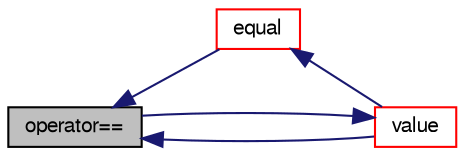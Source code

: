 digraph "operator=="
{
  bgcolor="transparent";
  edge [fontname="FreeSans",fontsize="10",labelfontname="FreeSans",labelfontsize="10"];
  node [fontname="FreeSans",fontsize="10",shape=record];
  rankdir="LR";
  Node172 [label="operator==",height=0.2,width=0.4,color="black", fillcolor="grey75", style="filled", fontcolor="black"];
  Node172 -> Node173 [dir="back",color="midnightblue",fontsize="10",style="solid",fontname="FreeSans"];
  Node173 [label="equal",height=0.2,width=0.4,color="red",URL="$a22514.html#a9c318a376a7dc75b83b289121f2009db",tooltip="Same (like operator==) "];
  Node173 -> Node175 [dir="back",color="midnightblue",fontsize="10",style="solid",fontname="FreeSans"];
  Node175 [label="value",height=0.2,width=0.4,color="red",URL="$a22514.html#a6aa9f99925da07d8bb874f46b238148f",tooltip="Return value. "];
  Node175 -> Node172 [dir="back",color="midnightblue",fontsize="10",style="solid",fontname="FreeSans"];
  Node172 -> Node175 [dir="back",color="midnightblue",fontsize="10",style="solid",fontname="FreeSans"];
}
